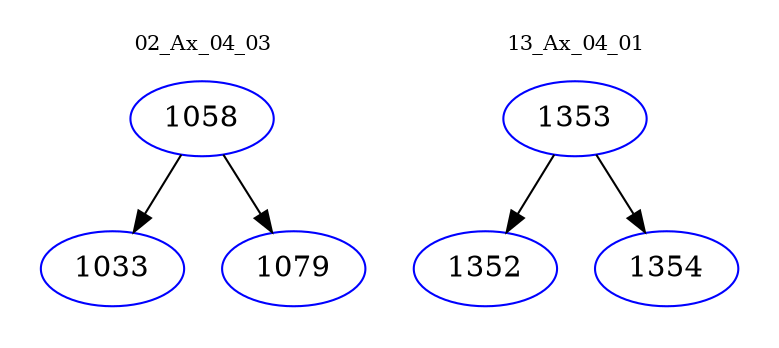 digraph{
subgraph cluster_0 {
color = white
label = "02_Ax_04_03";
fontsize=10;
T0_1058 [label="1058", color="blue"]
T0_1058 -> T0_1033 [color="black"]
T0_1033 [label="1033", color="blue"]
T0_1058 -> T0_1079 [color="black"]
T0_1079 [label="1079", color="blue"]
}
subgraph cluster_1 {
color = white
label = "13_Ax_04_01";
fontsize=10;
T1_1353 [label="1353", color="blue"]
T1_1353 -> T1_1352 [color="black"]
T1_1352 [label="1352", color="blue"]
T1_1353 -> T1_1354 [color="black"]
T1_1354 [label="1354", color="blue"]
}
}
